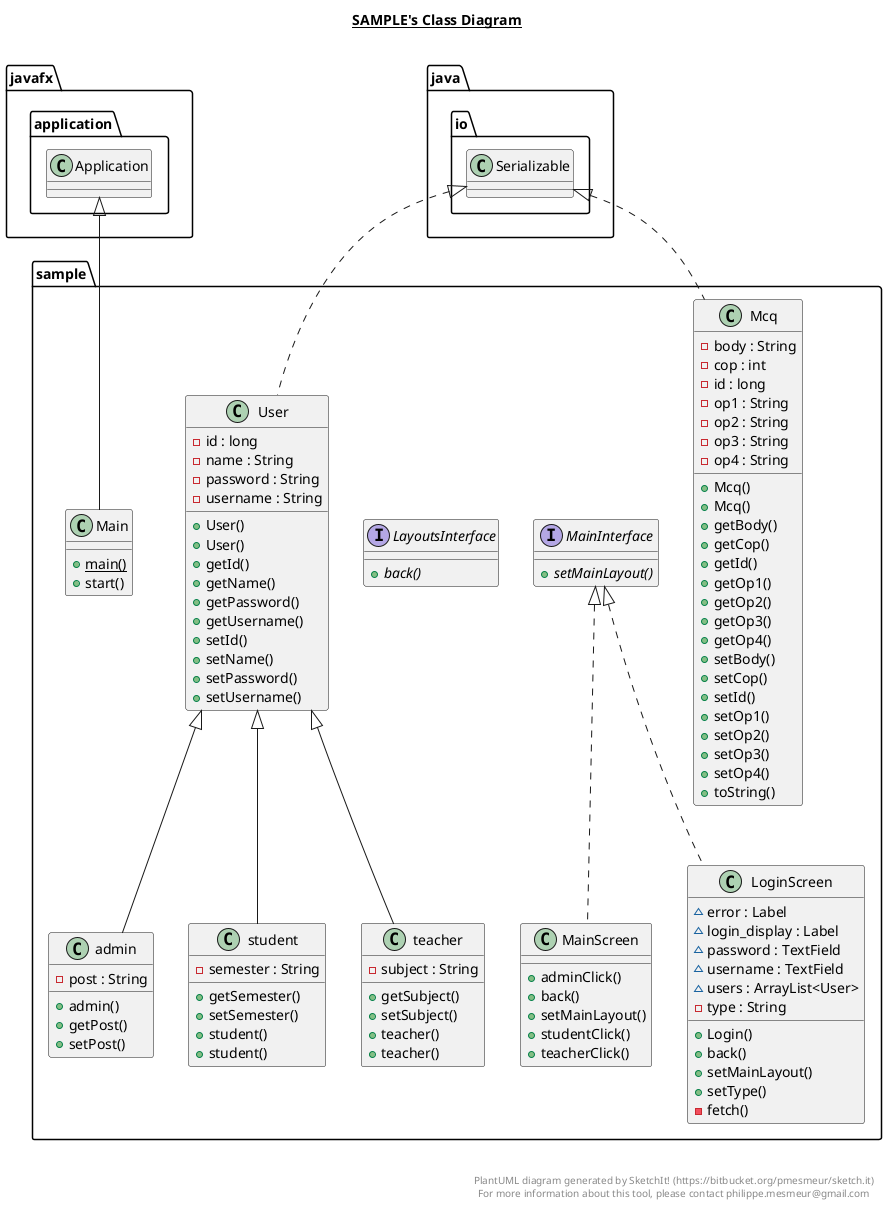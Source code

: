 @startuml

title __SAMPLE's Class Diagram__\n

  namespace sample {
    interface sample.LayoutsInterface {
        {abstract} + back()
    }
  }
  

  namespace sample {
    class sample.LoginScreen {
        ~ error : Label
        ~ login_display : Label
        ~ password : TextField
        ~ username : TextField
        ~ users : ArrayList<User>
        - type : String
        + Login()
        + back()
        + setMainLayout()
        + setType()
        - fetch()
    }
  }
  

  namespace sample {
    class sample.Main {
        {static} + main()
        + start()
    }
  }
  

  namespace sample {
    interface sample.MainInterface {
        {abstract} + setMainLayout()
    }
  }
  

  namespace sample {
    class sample.MainScreen {
        + adminClick()
        + back()
        + setMainLayout()
        + studentClick()
        + teacherClick()
    }
  }
  

  namespace sample {
    class sample.Mcq {
        - body : String
        - cop : int
        - id : long
        - op1 : String
        - op2 : String
        - op3 : String
        - op4 : String
        + Mcq()
        + Mcq()
        + getBody()
        + getCop()
        + getId()
        + getOp1()
        + getOp2()
        + getOp3()
        + getOp4()
        + setBody()
        + setCop()
        + setId()
        + setOp1()
        + setOp2()
        + setOp3()
        + setOp4()
        + toString()
    }
  }
  

  namespace sample {
    class sample.User {
        - id : long
        - name : String
        - password : String
        - username : String
        + User()
        + User()
        + getId()
        + getName()
        + getPassword()
        + getUsername()
        + setId()
        + setName()
        + setPassword()
        + setUsername()
    }
  }
  

  namespace sample {
    class sample.admin {
        - post : String
        + admin()
        + getPost()
        + setPost()
    }
  }
  

  namespace sample {
    class sample.student {
        - semester : String
        + getSemester()
        + setSemester()
        + student()
        + student()
    }
  }
  

  namespace sample {
    class sample.teacher {
        - subject : String
        + getSubject()
        + setSubject()
        + teacher()
        + teacher()
    }
  }
  

  sample.LoginScreen .up.|> sample.MainInterface
  sample.Main -up-|> javafx.application.Application
  sample.MainScreen .up.|> sample.MainInterface
  sample.Mcq .up.|> java.io.Serializable
  sample.User .up.|> java.io.Serializable
  sample.admin -up-|> sample.User
  sample.student -up-|> sample.User
  sample.teacher -up-|> sample.User


right footer


PlantUML diagram generated by SketchIt! (https://bitbucket.org/pmesmeur/sketch.it)
For more information about this tool, please contact philippe.mesmeur@gmail.com
endfooter

@enduml
